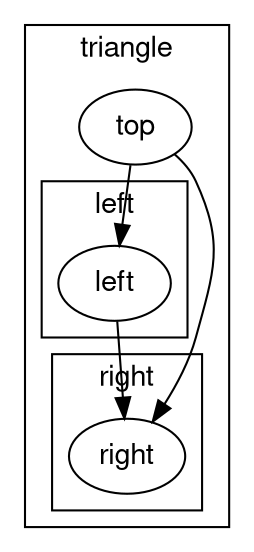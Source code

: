 digraph unix {
  graph [ dpi = 75 ]; 
  graph [nodesep = 0.25; ranksep=0.25];
  fontname="Helvetica,Arial,sans-serif"
  node [fontname="Helvetica,Arial,sans-serif"]
  edge [fontname="Helvetica,Arial,sans-serif"]
  subgraph cluster_triangle_18 {
    label = "triangle"; // scope
    top_25 [
      label = "top"; // node
    ];
    subgraph cluster_left_20 {
      label = "left"; // scope
      left_27 [
        label = "left"; // node
      ];
      
    }
    subgraph cluster_right_22 {
      label = "right"; // scope
      right_29 [
        label = "right"; // node
      ];
      
    }
    
  }
  "top_25" -> "left_27";
  "top_25" -> "right_29";
  "left_27" -> "right_29";
}
